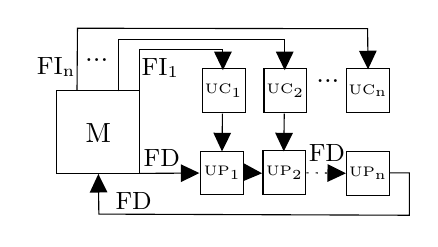 \begin{tikzpicture}[x=0.75pt,y=0.75pt,yscale=-1,xscale=1]
%uncomment if require: \path (0,235); %set diagram left start at 0, and has height of 235

%Shape: Rectangle [id:dp7536045366950691]
\draw   (90.33,80.33) -- (130.33,80.33) -- (130.33,120.33) -- (90.33,120.33) -- cycle ;
%Shape: Rectangle [id:dp09644128938666119]
\draw   (160.33,70) -- (181,70) -- (181,91) -- (160.33,91) -- cycle ;
%Shape: Rectangle [id:dp2241873458228455]
\draw   (159.67,109.67) -- (180.33,109.67) -- (180.33,130.67) -- (159.67,130.67) -- cycle ;
%Straight Lines [id:da17387488972120801]
\draw    (250.4,120.05) -- (260.18,120.05) -- (260.18,140.49) -- (110.56,139.94) -- (110.37,123.61) ;
\draw [shift={(110.33,120.61)}, rotate = 449.34] [fill={rgb, 255:red, 0; green, 0; blue, 0 }  ][line width=0.08]  [draw opacity=0] (8.93,-4.29) -- (0,0) -- (8.93,4.29) -- cycle    ;
%Straight Lines [id:da8399493952704167]
\draw    (130.33,120.33) -- (156,120.18) ;
\draw [shift={(159,120.17)}, rotate = 539.67] [fill={rgb, 255:red, 0; green, 0; blue, 0 }  ][line width=0.08]  [draw opacity=0] (8.93,-4.29) -- (0,0) -- (8.93,4.29) -- cycle    ;
%Straight Lines [id:da49329600167598175]
\draw    (170.11,91.5) -- (169.93,106.72) ;
\draw [shift={(169.89,109.72)}, rotate = 270.7] [fill={rgb, 255:red, 0; green, 0; blue, 0 }  ][line width=0.08]  [draw opacity=0] (8.93,-4.29) -- (0,0) -- (8.93,4.29) -- cycle    ;
%Straight Lines [id:da8478353646832082]
\draw    (130.33,80.33) -- (130.33,60.61) -- (170.33,60.61) -- (170.33,67.61) ;
\draw [shift={(170.33,70.61)}, rotate = 270] [fill={rgb, 255:red, 0; green, 0; blue, 0 }  ][line width=0.08]  [draw opacity=0] (8.93,-4.29) -- (0,0) -- (8.93,4.29) -- cycle    ;
%Shape: Rectangle [id:dp901514594846435]
\draw   (190.11,70) -- (210.78,70) -- (210.78,91) -- (190.11,91) -- cycle ;
%Straight Lines [id:da27835153565454673]
\draw    (199.89,91.5) -- (199.7,106.72) ;
\draw [shift={(199.67,109.72)}, rotate = 270.7] [fill={rgb, 255:red, 0; green, 0; blue, 0 }  ][line width=0.08]  [draw opacity=0] (8.93,-4.29) -- (0,0) -- (8.93,4.29) -- cycle    ;
%Straight Lines [id:da807958048653149]
\draw    (119.89,80.83) -- (119.89,55.94) -- (200.11,55.94) -- (200.11,67.61) ;
\draw [shift={(200.11,70.61)}, rotate = 270] [fill={rgb, 255:red, 0; green, 0; blue, 0 }  ][line width=0.08]  [draw opacity=0] (8.93,-4.29) -- (0,0) -- (8.93,4.29) -- cycle    ;
%Shape: Rectangle [id:dp6400885094204286]
\draw   (189.67,109.44) -- (210.33,109.44) -- (210.33,130.44) -- (189.67,130.44) -- cycle ;
%Straight Lines [id:da8803237857270745]
\draw    (180.54,119.83) -- (186.21,120.12) ;
\draw [shift={(189.2,120.27)}, rotate = 182.94] [fill={rgb, 255:red, 0; green, 0; blue, 0 }  ][line width=0.08]  [draw opacity=0] (8.93,-4.29) -- (0,0) -- (8.93,4.29) -- cycle    ;
%Straight Lines [id:da16287790070948704]
\draw  [dash pattern={on 0.84pt off 2.51pt}]  (210.51,120.05) -- (226.63,120.24) ;
\draw [shift={(229.63,120.27)}, rotate = 180.67] [fill={rgb, 255:red, 0; green, 0; blue, 0 }  ][line width=0.08]  [draw opacity=0] (8.93,-4.29) -- (0,0) -- (8.93,4.29) -- cycle    ;
%Shape: Rectangle [id:dp22681131917528252]
\draw   (229.89,70) -- (250.56,70) -- (250.56,91) -- (229.89,91) -- cycle ;
%Shape: Rectangle [id:dp6689432855617605]
\draw   (229.89,109.78) -- (250.56,109.78) -- (250.56,130.78) -- (229.89,130.78) -- cycle ;
%Straight Lines [id:da6654571954481253]
\draw    (100.04,80.17) -- (100.26,50.39) -- (240.04,50.61) -- (240.23,67.17) ;
\draw [shift={(240.26,70.17)}, rotate = 269.35] [fill={rgb, 255:red, 0; green, 0; blue, 0 }  ][line width=0.08]  [draw opacity=0] (8.93,-4.29) -- (0,0) -- (8.93,4.29) -- cycle    ;

% Text Node
\draw (110.33,100.67) node   [align=left] {M};
% Text Node
\draw (170.67,80.5) node   [align=left] {{\tiny UC\textsubscript{1}}};
% Text Node
\draw (170,120.17) node   [align=left] {{\tiny UP\textsubscript{1}}};
% Text Node
\draw (140.89,112.89) node   [align=left] {{\small FD}};
% Text Node
\draw (140.22,69.56) node   [align=left] {{\small FI\textsubscript{1}}};
% Text Node
\draw (200.44,80.5) node   [align=left] {{\tiny UC\textsubscript{2}}};
% Text Node
\draw (220.89,75.67) node   [align=left] {...};
% Text Node
\draw (109.56,65.67) node   [align=left] {...};
% Text Node
\draw (200,119.94) node   [align=left] {{\tiny UP\textsubscript{2}}};
% Text Node
\draw (240.22,80.5) node   [align=left] {{\tiny UC\textsubscript{n}}};
% Text Node
\draw (240.22,120.28) node   [align=left] {{\tiny UP\textsubscript{n}}};
% Text Node
\draw (220.44,110.44) node   [align=left] {{\small FD}};
% Text Node
\draw (127.33,133.56) node   [align=left] {{\small FD}};
% Text Node
\draw (90,69.11) node   [align=left] {{\small FI\textsubscript{n}}};
\end{tikzpicture}
